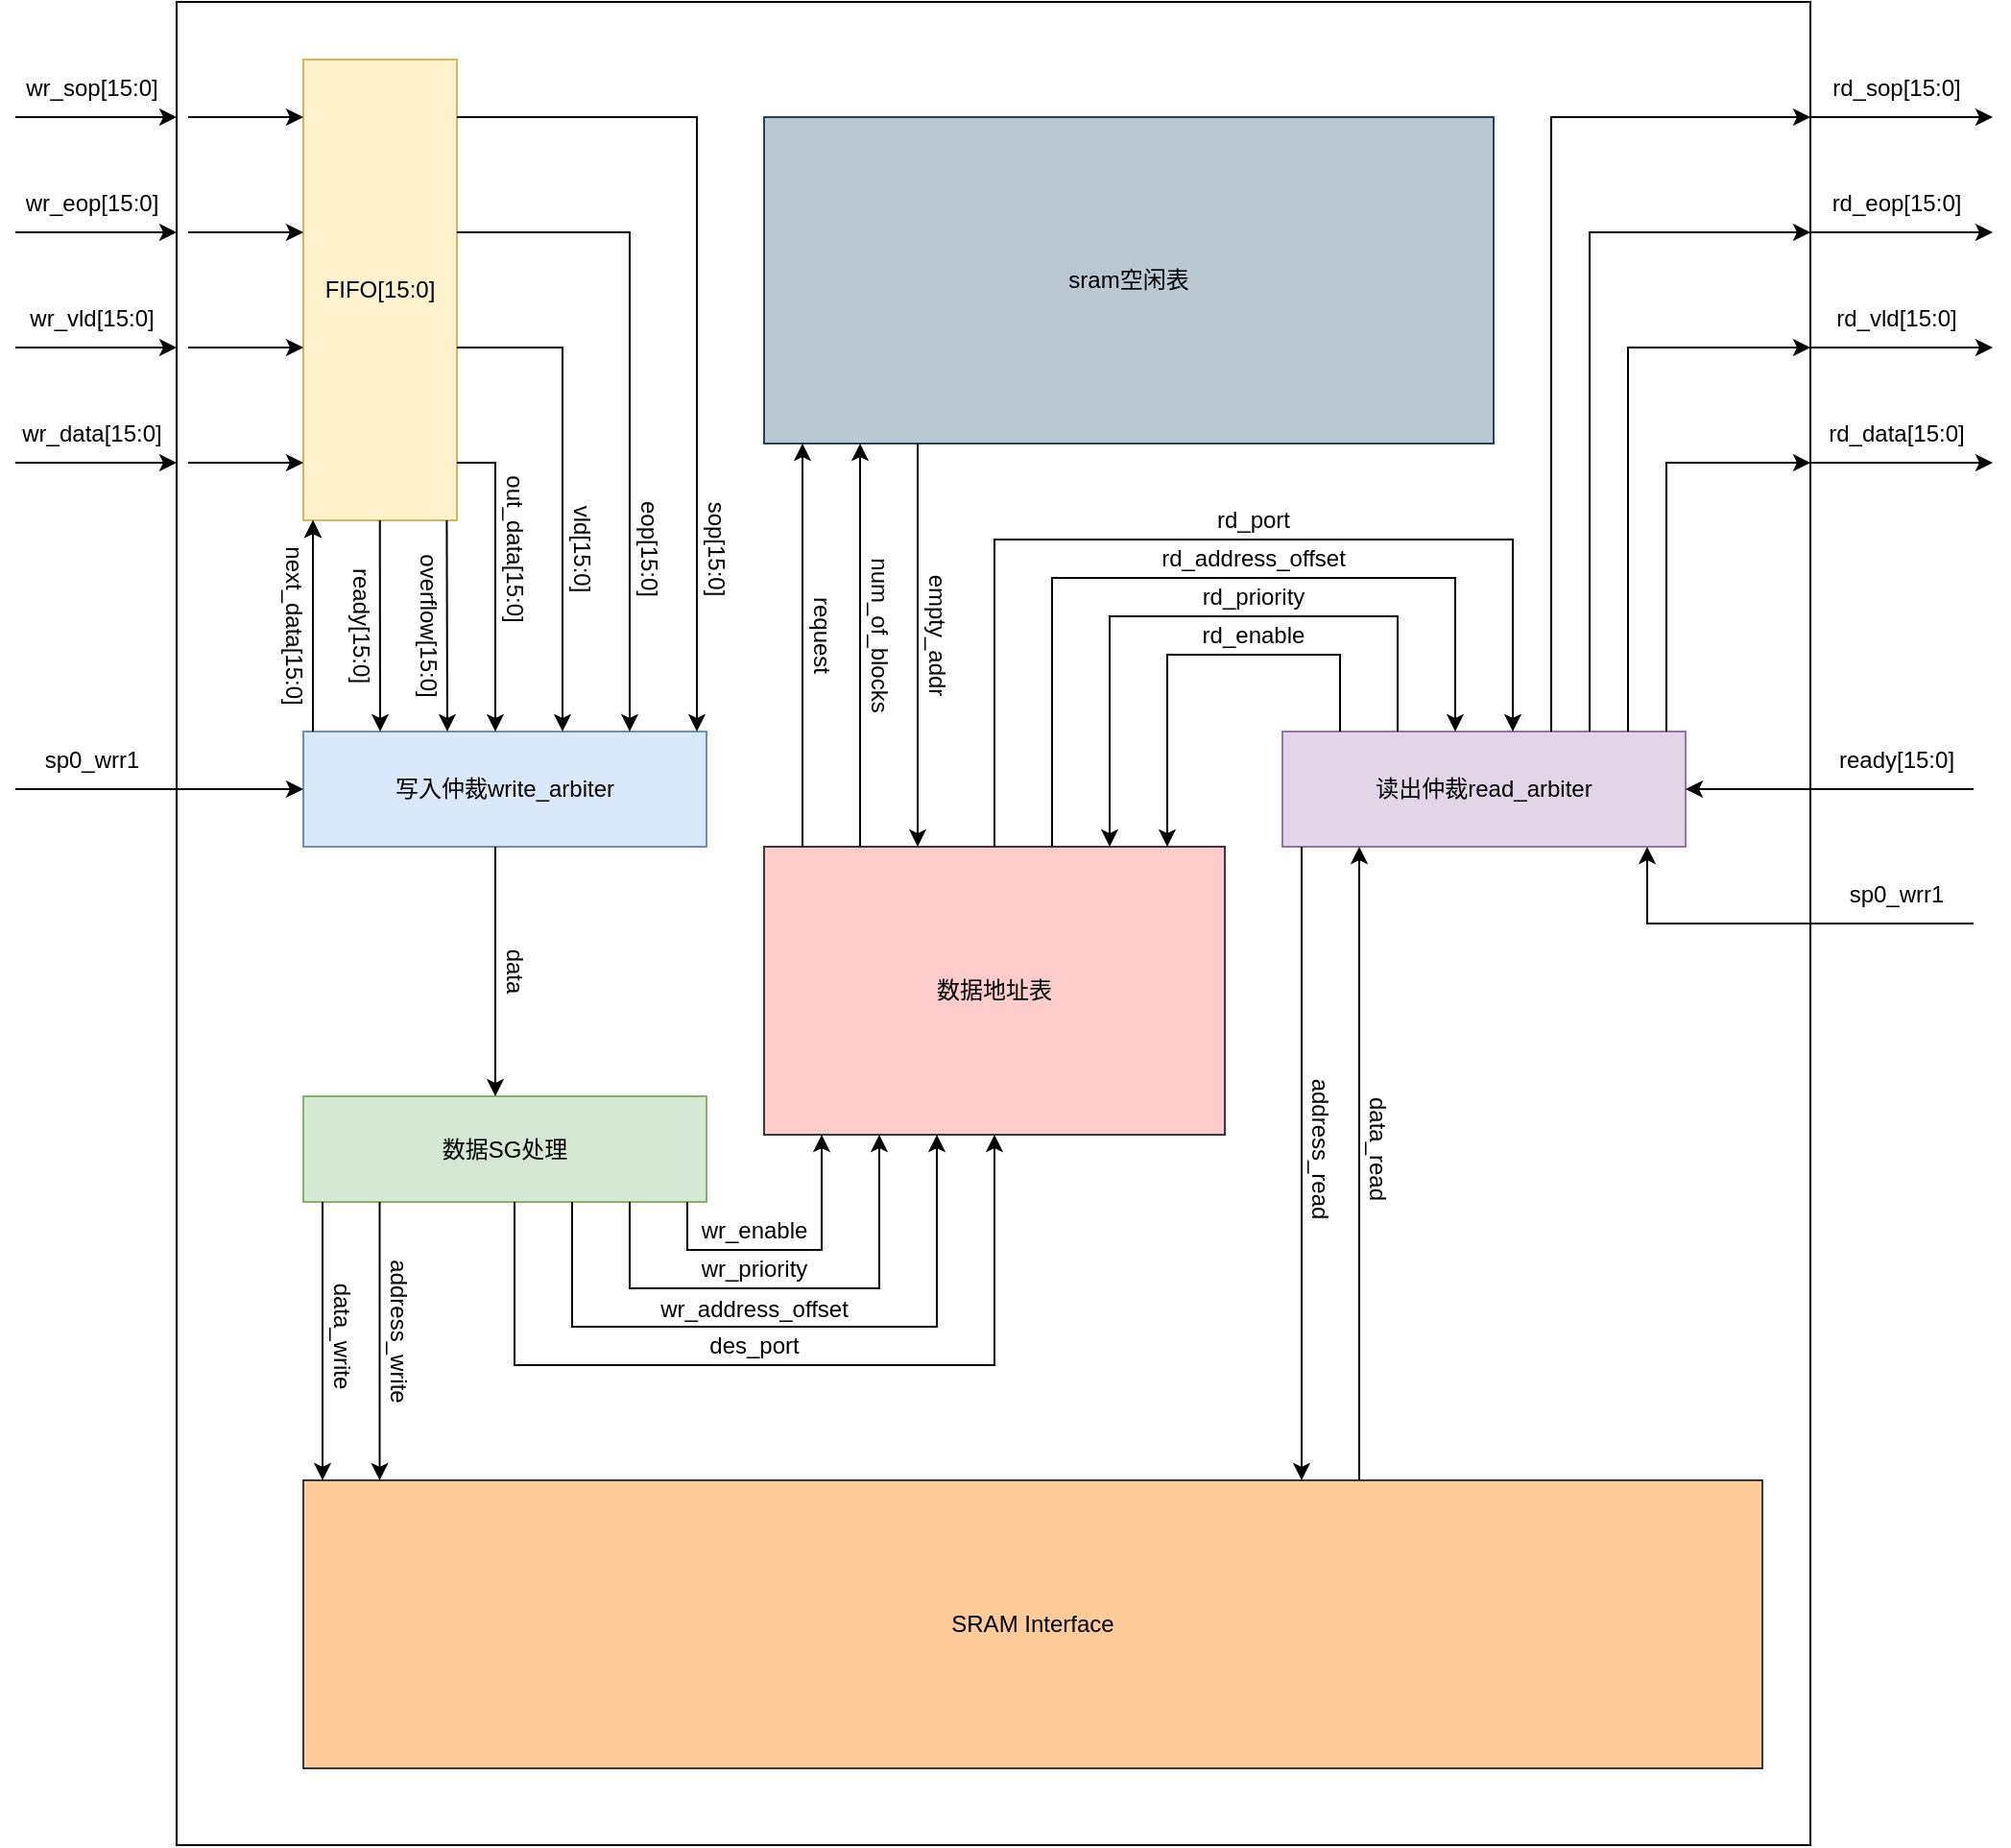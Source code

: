 <mxfile version="24.2.5" type="device">
  <diagram name="第 1 页" id="LNxoq8Z5KTDZgZWnhmVK">
    <mxGraphModel dx="530" dy="368" grid="1" gridSize="10" guides="1" tooltips="1" connect="1" arrows="1" fold="1" page="1" pageScale="1" pageWidth="827" pageHeight="1169" math="0" shadow="0">
      <root>
        <mxCell id="0" />
        <mxCell id="1" parent="0" />
        <mxCell id="Xa9JNl0mBxAjoNSokAnq-2" value="" style="rounded=0;whiteSpace=wrap;html=1;fillColor=none;connectable=0;" parent="1" vertex="1">
          <mxGeometry x="94" y="100" width="851" height="960" as="geometry" />
        </mxCell>
        <mxCell id="Xa9JNl0mBxAjoNSokAnq-7" value="wr_sop[15:0]" style="text;html=1;align=center;verticalAlign=middle;whiteSpace=wrap;rounded=0;" parent="1" vertex="1">
          <mxGeometry x="20" y="130" width="60" height="30" as="geometry" />
        </mxCell>
        <mxCell id="Xa9JNl0mBxAjoNSokAnq-9" value="wr_eop[15:0]" style="text;html=1;align=center;verticalAlign=middle;whiteSpace=wrap;rounded=0;" parent="1" vertex="1">
          <mxGeometry x="20" y="190" width="60" height="30" as="geometry" />
        </mxCell>
        <mxCell id="Xa9JNl0mBxAjoNSokAnq-11" value="wr_vld[15:0]" style="text;html=1;align=center;verticalAlign=middle;whiteSpace=wrap;rounded=0;" parent="1" vertex="1">
          <mxGeometry x="20" y="250" width="60" height="30" as="geometry" />
        </mxCell>
        <mxCell id="Xa9JNl0mBxAjoNSokAnq-13" value="wr_data[15:0]" style="text;html=1;align=center;verticalAlign=middle;whiteSpace=wrap;rounded=0;" parent="1" vertex="1">
          <mxGeometry x="20" y="310" width="60" height="30" as="geometry" />
        </mxCell>
        <mxCell id="Xa9JNl0mBxAjoNSokAnq-14" value="FIFO[15:0]" style="rounded=0;whiteSpace=wrap;html=1;fillColor=#fff2cc;strokeColor=#d6b656;connectable=0;" parent="1" vertex="1">
          <mxGeometry x="160" y="130" width="80" height="240" as="geometry" />
        </mxCell>
        <mxCell id="Xa9JNl0mBxAjoNSokAnq-27" value="" style="endArrow=classic;html=1;rounded=0;" parent="1" edge="1">
          <mxGeometry width="50" height="50" relative="1" as="geometry">
            <mxPoint x="10" y="220" as="sourcePoint" />
            <mxPoint x="94" y="220" as="targetPoint" />
          </mxGeometry>
        </mxCell>
        <mxCell id="Xa9JNl0mBxAjoNSokAnq-28" value="" style="endArrow=classic;html=1;rounded=0;" parent="1" edge="1">
          <mxGeometry width="50" height="50" relative="1" as="geometry">
            <mxPoint x="10" y="160" as="sourcePoint" />
            <mxPoint x="94" y="160" as="targetPoint" />
          </mxGeometry>
        </mxCell>
        <mxCell id="Xa9JNl0mBxAjoNSokAnq-29" value="" style="endArrow=classic;html=1;rounded=0;" parent="1" edge="1">
          <mxGeometry width="50" height="50" relative="1" as="geometry">
            <mxPoint x="10" y="280" as="sourcePoint" />
            <mxPoint x="94" y="280" as="targetPoint" />
          </mxGeometry>
        </mxCell>
        <mxCell id="Xa9JNl0mBxAjoNSokAnq-30" value="" style="endArrow=classic;html=1;rounded=0;" parent="1" edge="1">
          <mxGeometry width="50" height="50" relative="1" as="geometry">
            <mxPoint x="10" y="340" as="sourcePoint" />
            <mxPoint x="94" y="340" as="targetPoint" />
          </mxGeometry>
        </mxCell>
        <mxCell id="Xa9JNl0mBxAjoNSokAnq-31" value="" style="endArrow=classic;html=1;rounded=0;" parent="1" edge="1">
          <mxGeometry width="50" height="50" relative="1" as="geometry">
            <mxPoint x="100" y="160" as="sourcePoint" />
            <mxPoint x="160" y="160" as="targetPoint" />
          </mxGeometry>
        </mxCell>
        <mxCell id="Xa9JNl0mBxAjoNSokAnq-32" value="" style="endArrow=classic;html=1;rounded=0;" parent="1" edge="1">
          <mxGeometry width="50" height="50" relative="1" as="geometry">
            <mxPoint x="100" y="220" as="sourcePoint" />
            <mxPoint x="160" y="220" as="targetPoint" />
          </mxGeometry>
        </mxCell>
        <mxCell id="Xa9JNl0mBxAjoNSokAnq-33" value="" style="endArrow=classic;html=1;rounded=0;" parent="1" edge="1">
          <mxGeometry width="50" height="50" relative="1" as="geometry">
            <mxPoint x="100" y="280" as="sourcePoint" />
            <mxPoint x="160" y="280" as="targetPoint" />
          </mxGeometry>
        </mxCell>
        <mxCell id="Xa9JNl0mBxAjoNSokAnq-34" value="" style="endArrow=classic;html=1;rounded=0;" parent="1" edge="1">
          <mxGeometry width="50" height="50" relative="1" as="geometry">
            <mxPoint x="100" y="340" as="sourcePoint" />
            <mxPoint x="160" y="340" as="targetPoint" />
          </mxGeometry>
        </mxCell>
        <mxCell id="Xa9JNl0mBxAjoNSokAnq-35" value="写入仲裁write_arbiter" style="rounded=0;whiteSpace=wrap;html=1;connectable=0;fillColor=#dae8fc;strokeColor=#6c8ebf;" parent="1" vertex="1">
          <mxGeometry x="160" y="480" width="210" height="60" as="geometry" />
        </mxCell>
        <mxCell id="Xa9JNl0mBxAjoNSokAnq-37" value="" style="endArrow=classic;html=1;rounded=0;" parent="1" edge="1">
          <mxGeometry width="50" height="50" relative="1" as="geometry">
            <mxPoint x="165" y="440" as="sourcePoint" />
            <mxPoint x="165" y="370" as="targetPoint" />
          </mxGeometry>
        </mxCell>
        <mxCell id="Xa9JNl0mBxAjoNSokAnq-38" value="next_data[15:0]" style="text;html=1;align=center;verticalAlign=middle;whiteSpace=wrap;rounded=0;rotation=90;" parent="1" vertex="1">
          <mxGeometry x="125" y="410" width="60" height="30" as="geometry" />
        </mxCell>
        <mxCell id="Xa9JNl0mBxAjoNSokAnq-41" value="" style="endArrow=classic;html=1;rounded=0;" parent="1" edge="1">
          <mxGeometry width="50" height="50" relative="1" as="geometry">
            <mxPoint x="240" y="340" as="sourcePoint" />
            <mxPoint x="260" y="480" as="targetPoint" />
            <Array as="points">
              <mxPoint x="260" y="340" />
            </Array>
          </mxGeometry>
        </mxCell>
        <mxCell id="Xa9JNl0mBxAjoNSokAnq-43" value="" style="endArrow=classic;html=1;rounded=0;movable=1;resizable=1;rotatable=1;deletable=1;editable=1;locked=0;connectable=1;" parent="1" edge="1">
          <mxGeometry width="50" height="50" relative="1" as="geometry">
            <mxPoint x="240" y="280" as="sourcePoint" />
            <mxPoint x="295" y="480" as="targetPoint" />
            <Array as="points">
              <mxPoint x="295" y="280" />
            </Array>
          </mxGeometry>
        </mxCell>
        <mxCell id="Xa9JNl0mBxAjoNSokAnq-44" value="" style="endArrow=classic;html=1;rounded=0;" parent="1" edge="1">
          <mxGeometry width="50" height="50" relative="1" as="geometry">
            <mxPoint x="240" y="220" as="sourcePoint" />
            <mxPoint x="330" y="480" as="targetPoint" />
            <Array as="points">
              <mxPoint x="330" y="220" />
            </Array>
          </mxGeometry>
        </mxCell>
        <mxCell id="Xa9JNl0mBxAjoNSokAnq-48" value="" style="endArrow=classic;html=1;rounded=0;" parent="1" edge="1">
          <mxGeometry width="50" height="50" relative="1" as="geometry">
            <mxPoint x="240" y="160" as="sourcePoint" />
            <mxPoint x="365" y="480" as="targetPoint" />
            <Array as="points">
              <mxPoint x="365" y="160" />
            </Array>
          </mxGeometry>
        </mxCell>
        <mxCell id="Xa9JNl0mBxAjoNSokAnq-49" value="out_data[15:0]" style="text;html=1;align=center;verticalAlign=middle;whiteSpace=wrap;rounded=0;flipV=0;rotation=90;" parent="1" vertex="1">
          <mxGeometry x="240" y="370" width="60" height="30" as="geometry" />
        </mxCell>
        <mxCell id="Xa9JNl0mBxAjoNSokAnq-50" value="vld[15:0]" style="text;html=1;align=center;verticalAlign=middle;whiteSpace=wrap;rounded=0;rotation=90;" parent="1" vertex="1">
          <mxGeometry x="275" y="370" width="60" height="30" as="geometry" />
        </mxCell>
        <mxCell id="Xa9JNl0mBxAjoNSokAnq-51" value="eop[15:0]" style="text;html=1;align=center;verticalAlign=middle;whiteSpace=wrap;rounded=0;rotation=90;" parent="1" vertex="1">
          <mxGeometry x="310" y="370" width="60" height="30" as="geometry" />
        </mxCell>
        <mxCell id="Xa9JNl0mBxAjoNSokAnq-52" value="sop[15:0]" style="text;html=1;align=center;verticalAlign=middle;whiteSpace=wrap;rounded=0;rotation=90;" parent="1" vertex="1">
          <mxGeometry x="345" y="370" width="60" height="30" as="geometry" />
        </mxCell>
        <mxCell id="Xa9JNl0mBxAjoNSokAnq-54" value="" style="endArrow=classic;html=1;rounded=0;" parent="1" edge="1">
          <mxGeometry width="50" height="50" relative="1" as="geometry">
            <mxPoint x="199.86" y="370" as="sourcePoint" />
            <mxPoint x="200" y="480" as="targetPoint" />
          </mxGeometry>
        </mxCell>
        <mxCell id="Xa9JNl0mBxAjoNSokAnq-56" value="ready[15:0]" style="text;html=1;align=center;verticalAlign=middle;whiteSpace=wrap;rounded=0;rotation=90;" parent="1" vertex="1">
          <mxGeometry x="160" y="410" width="60" height="30" as="geometry" />
        </mxCell>
        <mxCell id="Xa9JNl0mBxAjoNSokAnq-57" value="overflow[15:0]" style="text;html=1;align=center;verticalAlign=middle;whiteSpace=wrap;rounded=0;rotation=90;" parent="1" vertex="1">
          <mxGeometry x="195" y="410" width="60" height="30" as="geometry" />
        </mxCell>
        <mxCell id="Xa9JNl0mBxAjoNSokAnq-58" value="" style="endArrow=classic;html=1;rounded=0;" parent="1" edge="1">
          <mxGeometry width="50" height="50" relative="1" as="geometry">
            <mxPoint x="165" y="480" as="sourcePoint" />
            <mxPoint x="165" y="370" as="targetPoint" />
          </mxGeometry>
        </mxCell>
        <mxCell id="Xa9JNl0mBxAjoNSokAnq-60" value="" style="endArrow=classic;html=1;rounded=0;" parent="1" edge="1">
          <mxGeometry width="50" height="50" relative="1" as="geometry">
            <mxPoint x="234.72" y="370" as="sourcePoint" />
            <mxPoint x="235" y="480" as="targetPoint" />
          </mxGeometry>
        </mxCell>
        <mxCell id="Xa9JNl0mBxAjoNSokAnq-61" value="数据SG处理" style="rounded=0;whiteSpace=wrap;html=1;connectable=0;fillColor=#d5e8d4;strokeColor=#82b366;" parent="1" vertex="1">
          <mxGeometry x="160" y="670" width="210" height="55" as="geometry" />
        </mxCell>
        <mxCell id="Xa9JNl0mBxAjoNSokAnq-62" value="SRAM Interface" style="rounded=0;whiteSpace=wrap;html=1;connectable=0;fillColor=#ffcc99;strokeColor=#36393d;" parent="1" vertex="1">
          <mxGeometry x="160" y="870" width="760" height="150" as="geometry" />
        </mxCell>
        <mxCell id="Xa9JNl0mBxAjoNSokAnq-63" value="" style="endArrow=classic;html=1;rounded=0;" parent="1" edge="1">
          <mxGeometry width="50" height="50" relative="1" as="geometry">
            <mxPoint x="260" y="540" as="sourcePoint" />
            <mxPoint x="260" y="670" as="targetPoint" />
          </mxGeometry>
        </mxCell>
        <mxCell id="Xa9JNl0mBxAjoNSokAnq-65" value="data" style="text;html=1;align=center;verticalAlign=middle;whiteSpace=wrap;rounded=0;rotation=90;" parent="1" vertex="1">
          <mxGeometry x="240" y="590" width="60" height="30" as="geometry" />
        </mxCell>
        <mxCell id="Xa9JNl0mBxAjoNSokAnq-66" value="" style="endArrow=classic;html=1;rounded=0;" parent="1" edge="1">
          <mxGeometry width="50" height="50" relative="1" as="geometry">
            <mxPoint x="170" y="725" as="sourcePoint" />
            <mxPoint x="170" y="870" as="targetPoint" />
          </mxGeometry>
        </mxCell>
        <mxCell id="Xa9JNl0mBxAjoNSokAnq-67" value="" style="endArrow=classic;html=1;rounded=0;" parent="1" edge="1">
          <mxGeometry width="50" height="50" relative="1" as="geometry">
            <mxPoint x="199.76" y="725" as="sourcePoint" />
            <mxPoint x="199.76" y="870" as="targetPoint" />
          </mxGeometry>
        </mxCell>
        <mxCell id="Xa9JNl0mBxAjoNSokAnq-68" value="data_write" style="text;html=1;align=center;verticalAlign=middle;whiteSpace=wrap;rounded=0;rotation=90;" parent="1" vertex="1">
          <mxGeometry x="150" y="780" width="60" height="30" as="geometry" />
        </mxCell>
        <mxCell id="Xa9JNl0mBxAjoNSokAnq-69" value="address_write" style="text;html=1;align=center;verticalAlign=middle;whiteSpace=wrap;rounded=0;rotation=90;" parent="1" vertex="1">
          <mxGeometry x="180" y="777.5" width="60" height="30" as="geometry" />
        </mxCell>
        <mxCell id="Xa9JNl0mBxAjoNSokAnq-70" value="数据地址表" style="rounded=0;whiteSpace=wrap;html=1;fillColor=#ffcccc;strokeColor=#36393d;connectable=0;" parent="1" vertex="1">
          <mxGeometry x="400" y="540" width="240" height="150" as="geometry" />
        </mxCell>
        <mxCell id="Xa9JNl0mBxAjoNSokAnq-76" value="" style="endArrow=classic;html=1;rounded=0;" parent="1" edge="1">
          <mxGeometry width="50" height="50" relative="1" as="geometry">
            <mxPoint x="360" y="725" as="sourcePoint" />
            <mxPoint x="430" y="690" as="targetPoint" />
            <Array as="points">
              <mxPoint x="360" y="750" />
              <mxPoint x="430" y="750" />
            </Array>
          </mxGeometry>
        </mxCell>
        <mxCell id="Xa9JNl0mBxAjoNSokAnq-77" value="wr_enable" style="text;html=1;align=center;verticalAlign=middle;whiteSpace=wrap;rounded=0;" parent="1" vertex="1">
          <mxGeometry x="365" y="725" width="60" height="30" as="geometry" />
        </mxCell>
        <mxCell id="vOSgD_qvH9L6cquWI7Vn-1" value="" style="endArrow=classic;html=1;rounded=0;" edge="1" parent="1">
          <mxGeometry width="50" height="50" relative="1" as="geometry">
            <mxPoint x="330" y="725" as="sourcePoint" />
            <mxPoint x="460" y="690" as="targetPoint" />
            <Array as="points">
              <mxPoint x="330" y="770" />
              <mxPoint x="460" y="770" />
            </Array>
          </mxGeometry>
        </mxCell>
        <mxCell id="vOSgD_qvH9L6cquWI7Vn-2" value="wr_priority" style="text;html=1;align=center;verticalAlign=middle;whiteSpace=wrap;rounded=0;" vertex="1" parent="1">
          <mxGeometry x="365" y="745" width="60" height="30" as="geometry" />
        </mxCell>
        <mxCell id="vOSgD_qvH9L6cquWI7Vn-3" value="" style="endArrow=classic;html=1;rounded=0;" edge="1" parent="1">
          <mxGeometry width="50" height="50" relative="1" as="geometry">
            <mxPoint x="300" y="725" as="sourcePoint" />
            <mxPoint x="490" y="690" as="targetPoint" />
            <Array as="points">
              <mxPoint x="300" y="790" />
              <mxPoint x="490" y="790" />
            </Array>
          </mxGeometry>
        </mxCell>
        <mxCell id="vOSgD_qvH9L6cquWI7Vn-4" value="wr_address_offset" style="text;html=1;align=center;verticalAlign=middle;whiteSpace=wrap;rounded=0;" vertex="1" parent="1">
          <mxGeometry x="365" y="766" width="60" height="30" as="geometry" />
        </mxCell>
        <mxCell id="vOSgD_qvH9L6cquWI7Vn-5" value="" style="endArrow=classic;html=1;rounded=0;" edge="1" parent="1">
          <mxGeometry width="50" height="50" relative="1" as="geometry">
            <mxPoint x="270" y="725" as="sourcePoint" />
            <mxPoint x="520" y="690" as="targetPoint" />
            <Array as="points">
              <mxPoint x="270" y="810" />
              <mxPoint x="520" y="810" />
            </Array>
          </mxGeometry>
        </mxCell>
        <mxCell id="vOSgD_qvH9L6cquWI7Vn-6" value="des_port" style="text;html=1;align=center;verticalAlign=middle;whiteSpace=wrap;rounded=0;" vertex="1" parent="1">
          <mxGeometry x="365" y="785" width="60" height="30" as="geometry" />
        </mxCell>
        <mxCell id="vOSgD_qvH9L6cquWI7Vn-7" value="" style="endArrow=classic;html=1;rounded=0;" edge="1" parent="1">
          <mxGeometry width="50" height="50" relative="1" as="geometry">
            <mxPoint x="10" y="510" as="sourcePoint" />
            <mxPoint x="160" y="510" as="targetPoint" />
          </mxGeometry>
        </mxCell>
        <mxCell id="vOSgD_qvH9L6cquWI7Vn-8" value="sp0_wrr1" style="text;html=1;align=center;verticalAlign=middle;whiteSpace=wrap;rounded=0;" vertex="1" parent="1">
          <mxGeometry x="20" y="480" width="60" height="30" as="geometry" />
        </mxCell>
        <mxCell id="vOSgD_qvH9L6cquWI7Vn-9" value="读出仲裁read_arbiter" style="rounded=0;whiteSpace=wrap;html=1;fillColor=#e1d5e7;strokeColor=#9673a6;connectable=0;" vertex="1" parent="1">
          <mxGeometry x="670" y="480" width="210" height="60" as="geometry" />
        </mxCell>
        <mxCell id="vOSgD_qvH9L6cquWI7Vn-10" value="" style="endArrow=classic;html=1;rounded=0;" edge="1" parent="1">
          <mxGeometry width="50" height="50" relative="1" as="geometry">
            <mxPoint x="680" y="540" as="sourcePoint" />
            <mxPoint x="680" y="870" as="targetPoint" />
          </mxGeometry>
        </mxCell>
        <mxCell id="vOSgD_qvH9L6cquWI7Vn-11" value="address_read" style="text;html=1;align=center;verticalAlign=middle;whiteSpace=wrap;rounded=0;rotation=90;" vertex="1" parent="1">
          <mxGeometry x="660" y="682.5" width="60" height="30" as="geometry" />
        </mxCell>
        <mxCell id="vOSgD_qvH9L6cquWI7Vn-12" value="" style="endArrow=classic;html=1;rounded=0;" edge="1" parent="1">
          <mxGeometry width="50" height="50" relative="1" as="geometry">
            <mxPoint x="710" y="870" as="sourcePoint" />
            <mxPoint x="710" y="540" as="targetPoint" />
          </mxGeometry>
        </mxCell>
        <mxCell id="vOSgD_qvH9L6cquWI7Vn-13" value="data_read" style="text;html=1;align=center;verticalAlign=middle;whiteSpace=wrap;rounded=0;rotation=90;" vertex="1" parent="1">
          <mxGeometry x="690" y="682.5" width="60" height="30" as="geometry" />
        </mxCell>
        <mxCell id="vOSgD_qvH9L6cquWI7Vn-14" value="" style="endArrow=classic;html=1;rounded=0;" edge="1" parent="1">
          <mxGeometry width="50" height="50" relative="1" as="geometry">
            <mxPoint x="700" y="480" as="sourcePoint" />
            <mxPoint x="610" y="540" as="targetPoint" />
            <Array as="points">
              <mxPoint x="700" y="440" />
              <mxPoint x="610" y="440" />
            </Array>
          </mxGeometry>
        </mxCell>
        <mxCell id="vOSgD_qvH9L6cquWI7Vn-15" value="rd_enable" style="text;html=1;align=center;verticalAlign=middle;whiteSpace=wrap;rounded=0;" vertex="1" parent="1">
          <mxGeometry x="625" y="415" width="60" height="30" as="geometry" />
        </mxCell>
        <mxCell id="vOSgD_qvH9L6cquWI7Vn-16" value="" style="endArrow=classic;html=1;rounded=0;" edge="1" parent="1">
          <mxGeometry width="50" height="50" relative="1" as="geometry">
            <mxPoint x="730" y="480" as="sourcePoint" />
            <mxPoint x="580" y="540" as="targetPoint" />
            <Array as="points">
              <mxPoint x="730" y="420" />
              <mxPoint x="580" y="420" />
            </Array>
          </mxGeometry>
        </mxCell>
        <mxCell id="vOSgD_qvH9L6cquWI7Vn-17" value="rd_priority" style="text;html=1;align=center;verticalAlign=middle;whiteSpace=wrap;rounded=0;" vertex="1" parent="1">
          <mxGeometry x="625" y="395" width="60" height="30" as="geometry" />
        </mxCell>
        <mxCell id="vOSgD_qvH9L6cquWI7Vn-18" value="" style="endArrow=classic;html=1;rounded=0;" edge="1" parent="1">
          <mxGeometry width="50" height="50" relative="1" as="geometry">
            <mxPoint x="550" y="540" as="sourcePoint" />
            <mxPoint x="760" y="480" as="targetPoint" />
            <Array as="points">
              <mxPoint x="550" y="400" />
              <mxPoint x="760" y="400" />
            </Array>
          </mxGeometry>
        </mxCell>
        <mxCell id="vOSgD_qvH9L6cquWI7Vn-19" value="rd_address_offset" style="text;html=1;align=center;verticalAlign=middle;whiteSpace=wrap;rounded=0;" vertex="1" parent="1">
          <mxGeometry x="625" y="375" width="60" height="30" as="geometry" />
        </mxCell>
        <mxCell id="vOSgD_qvH9L6cquWI7Vn-20" value="" style="endArrow=classic;html=1;rounded=0;" edge="1" parent="1">
          <mxGeometry width="50" height="50" relative="1" as="geometry">
            <mxPoint x="520" y="540" as="sourcePoint" />
            <mxPoint x="790" y="480" as="targetPoint" />
            <Array as="points">
              <mxPoint x="520" y="380" />
              <mxPoint x="790" y="380" />
            </Array>
          </mxGeometry>
        </mxCell>
        <mxCell id="vOSgD_qvH9L6cquWI7Vn-21" value="rd_port" style="text;html=1;align=center;verticalAlign=middle;whiteSpace=wrap;rounded=0;" vertex="1" parent="1">
          <mxGeometry x="625" y="355" width="60" height="30" as="geometry" />
        </mxCell>
        <mxCell id="vOSgD_qvH9L6cquWI7Vn-22" value="" style="endArrow=classic;html=1;rounded=0;" edge="1" parent="1">
          <mxGeometry width="50" height="50" relative="1" as="geometry">
            <mxPoint x="1030" y="510" as="sourcePoint" />
            <mxPoint x="880" y="510" as="targetPoint" />
          </mxGeometry>
        </mxCell>
        <mxCell id="vOSgD_qvH9L6cquWI7Vn-23" value="ready[15:0]" style="text;html=1;align=center;verticalAlign=middle;whiteSpace=wrap;rounded=0;" vertex="1" parent="1">
          <mxGeometry x="960" y="480" width="60" height="30" as="geometry" />
        </mxCell>
        <mxCell id="vOSgD_qvH9L6cquWI7Vn-24" value="" style="endArrow=classic;html=1;rounded=0;" edge="1" parent="1">
          <mxGeometry width="50" height="50" relative="1" as="geometry">
            <mxPoint x="810" y="480" as="sourcePoint" />
            <mxPoint x="945" y="160" as="targetPoint" />
            <Array as="points">
              <mxPoint x="810" y="160" />
            </Array>
          </mxGeometry>
        </mxCell>
        <mxCell id="vOSgD_qvH9L6cquWI7Vn-25" value="" style="endArrow=classic;html=1;rounded=0;" edge="1" parent="1">
          <mxGeometry width="50" height="50" relative="1" as="geometry">
            <mxPoint x="830" y="480" as="sourcePoint" />
            <mxPoint x="945" y="220" as="targetPoint" />
            <Array as="points">
              <mxPoint x="830" y="220" />
            </Array>
          </mxGeometry>
        </mxCell>
        <mxCell id="vOSgD_qvH9L6cquWI7Vn-26" value="" style="endArrow=classic;html=1;rounded=0;" edge="1" parent="1">
          <mxGeometry width="50" height="50" relative="1" as="geometry">
            <mxPoint x="850" y="480" as="sourcePoint" />
            <mxPoint x="945" y="280" as="targetPoint" />
            <Array as="points">
              <mxPoint x="850" y="280" />
            </Array>
          </mxGeometry>
        </mxCell>
        <mxCell id="vOSgD_qvH9L6cquWI7Vn-27" value="" style="endArrow=classic;html=1;rounded=0;" edge="1" parent="1">
          <mxGeometry width="50" height="50" relative="1" as="geometry">
            <mxPoint x="870" y="480" as="sourcePoint" />
            <mxPoint x="945" y="340" as="targetPoint" />
            <Array as="points">
              <mxPoint x="870" y="340" />
            </Array>
          </mxGeometry>
        </mxCell>
        <mxCell id="vOSgD_qvH9L6cquWI7Vn-28" value="rd_sop[15:0]" style="text;html=1;align=center;verticalAlign=middle;whiteSpace=wrap;rounded=0;" vertex="1" parent="1">
          <mxGeometry x="960" y="130" width="60" height="30" as="geometry" />
        </mxCell>
        <mxCell id="vOSgD_qvH9L6cquWI7Vn-29" value="" style="endArrow=classic;html=1;rounded=0;" edge="1" parent="1">
          <mxGeometry width="50" height="50" relative="1" as="geometry">
            <mxPoint x="945" y="160" as="sourcePoint" />
            <mxPoint x="1040" y="160" as="targetPoint" />
          </mxGeometry>
        </mxCell>
        <mxCell id="vOSgD_qvH9L6cquWI7Vn-30" value="" style="endArrow=classic;html=1;rounded=0;" edge="1" parent="1">
          <mxGeometry width="50" height="50" relative="1" as="geometry">
            <mxPoint x="945" y="220" as="sourcePoint" />
            <mxPoint x="1040" y="220" as="targetPoint" />
          </mxGeometry>
        </mxCell>
        <mxCell id="vOSgD_qvH9L6cquWI7Vn-32" value="" style="endArrow=classic;html=1;rounded=0;" edge="1" parent="1">
          <mxGeometry width="50" height="50" relative="1" as="geometry">
            <mxPoint x="945" y="280" as="sourcePoint" />
            <mxPoint x="1040" y="280" as="targetPoint" />
          </mxGeometry>
        </mxCell>
        <mxCell id="vOSgD_qvH9L6cquWI7Vn-33" value="" style="endArrow=classic;html=1;rounded=0;" edge="1" parent="1">
          <mxGeometry width="50" height="50" relative="1" as="geometry">
            <mxPoint x="945" y="340" as="sourcePoint" />
            <mxPoint x="1040" y="340" as="targetPoint" />
          </mxGeometry>
        </mxCell>
        <mxCell id="vOSgD_qvH9L6cquWI7Vn-34" value="rd_eop[15:0]" style="text;html=1;align=center;verticalAlign=middle;whiteSpace=wrap;rounded=0;" vertex="1" parent="1">
          <mxGeometry x="960" y="190" width="60" height="30" as="geometry" />
        </mxCell>
        <mxCell id="vOSgD_qvH9L6cquWI7Vn-35" value="rd_vld[15:0]" style="text;html=1;align=center;verticalAlign=middle;whiteSpace=wrap;rounded=0;" vertex="1" parent="1">
          <mxGeometry x="960" y="250" width="60" height="30" as="geometry" />
        </mxCell>
        <mxCell id="vOSgD_qvH9L6cquWI7Vn-36" value="rd_data[15:0]" style="text;html=1;align=center;verticalAlign=middle;whiteSpace=wrap;rounded=0;" vertex="1" parent="1">
          <mxGeometry x="960" y="310" width="60" height="30" as="geometry" />
        </mxCell>
        <mxCell id="vOSgD_qvH9L6cquWI7Vn-38" value="sram空闲表" style="rounded=0;whiteSpace=wrap;html=1;fillColor=#bac8d3;strokeColor=#23445d;connectable=0;" vertex="1" parent="1">
          <mxGeometry x="400" y="160" width="380" height="170" as="geometry" />
        </mxCell>
        <mxCell id="vOSgD_qvH9L6cquWI7Vn-39" value="" style="endArrow=classic;html=1;rounded=0;" edge="1" parent="1">
          <mxGeometry width="50" height="50" relative="1" as="geometry">
            <mxPoint x="420" y="540" as="sourcePoint" />
            <mxPoint x="420" y="330" as="targetPoint" />
          </mxGeometry>
        </mxCell>
        <mxCell id="vOSgD_qvH9L6cquWI7Vn-40" value="" style="endArrow=classic;html=1;rounded=0;" edge="1" parent="1">
          <mxGeometry width="50" height="50" relative="1" as="geometry">
            <mxPoint x="480" y="330" as="sourcePoint" />
            <mxPoint x="480" y="540" as="targetPoint" />
          </mxGeometry>
        </mxCell>
        <mxCell id="vOSgD_qvH9L6cquWI7Vn-42" value="request" style="text;html=1;align=center;verticalAlign=middle;whiteSpace=wrap;rounded=0;rotation=90;" vertex="1" parent="1">
          <mxGeometry x="400" y="415" width="60" height="30" as="geometry" />
        </mxCell>
        <mxCell id="vOSgD_qvH9L6cquWI7Vn-43" value="empty_addr" style="text;html=1;align=center;verticalAlign=middle;whiteSpace=wrap;rounded=0;rotation=90;" vertex="1" parent="1">
          <mxGeometry x="460" y="415" width="60" height="30" as="geometry" />
        </mxCell>
        <mxCell id="vOSgD_qvH9L6cquWI7Vn-44" value="" style="endArrow=classic;html=1;rounded=0;" edge="1" parent="1">
          <mxGeometry width="50" height="50" relative="1" as="geometry">
            <mxPoint x="450" y="540" as="sourcePoint" />
            <mxPoint x="450" y="330" as="targetPoint" />
          </mxGeometry>
        </mxCell>
        <mxCell id="vOSgD_qvH9L6cquWI7Vn-45" value="num_of_blocks" style="text;html=1;align=center;verticalAlign=middle;whiteSpace=wrap;rounded=0;rotation=90;" vertex="1" parent="1">
          <mxGeometry x="430" y="415" width="60" height="30" as="geometry" />
        </mxCell>
        <mxCell id="vOSgD_qvH9L6cquWI7Vn-46" value="" style="endArrow=classic;html=1;rounded=0;" edge="1" parent="1">
          <mxGeometry width="50" height="50" relative="1" as="geometry">
            <mxPoint x="1030" y="580" as="sourcePoint" />
            <mxPoint x="860" y="540" as="targetPoint" />
            <Array as="points">
              <mxPoint x="860" y="580" />
            </Array>
          </mxGeometry>
        </mxCell>
        <mxCell id="vOSgD_qvH9L6cquWI7Vn-47" value="sp0_wrr1" style="text;html=1;align=center;verticalAlign=middle;whiteSpace=wrap;rounded=0;" vertex="1" parent="1">
          <mxGeometry x="960" y="550" width="60" height="30" as="geometry" />
        </mxCell>
      </root>
    </mxGraphModel>
  </diagram>
</mxfile>
